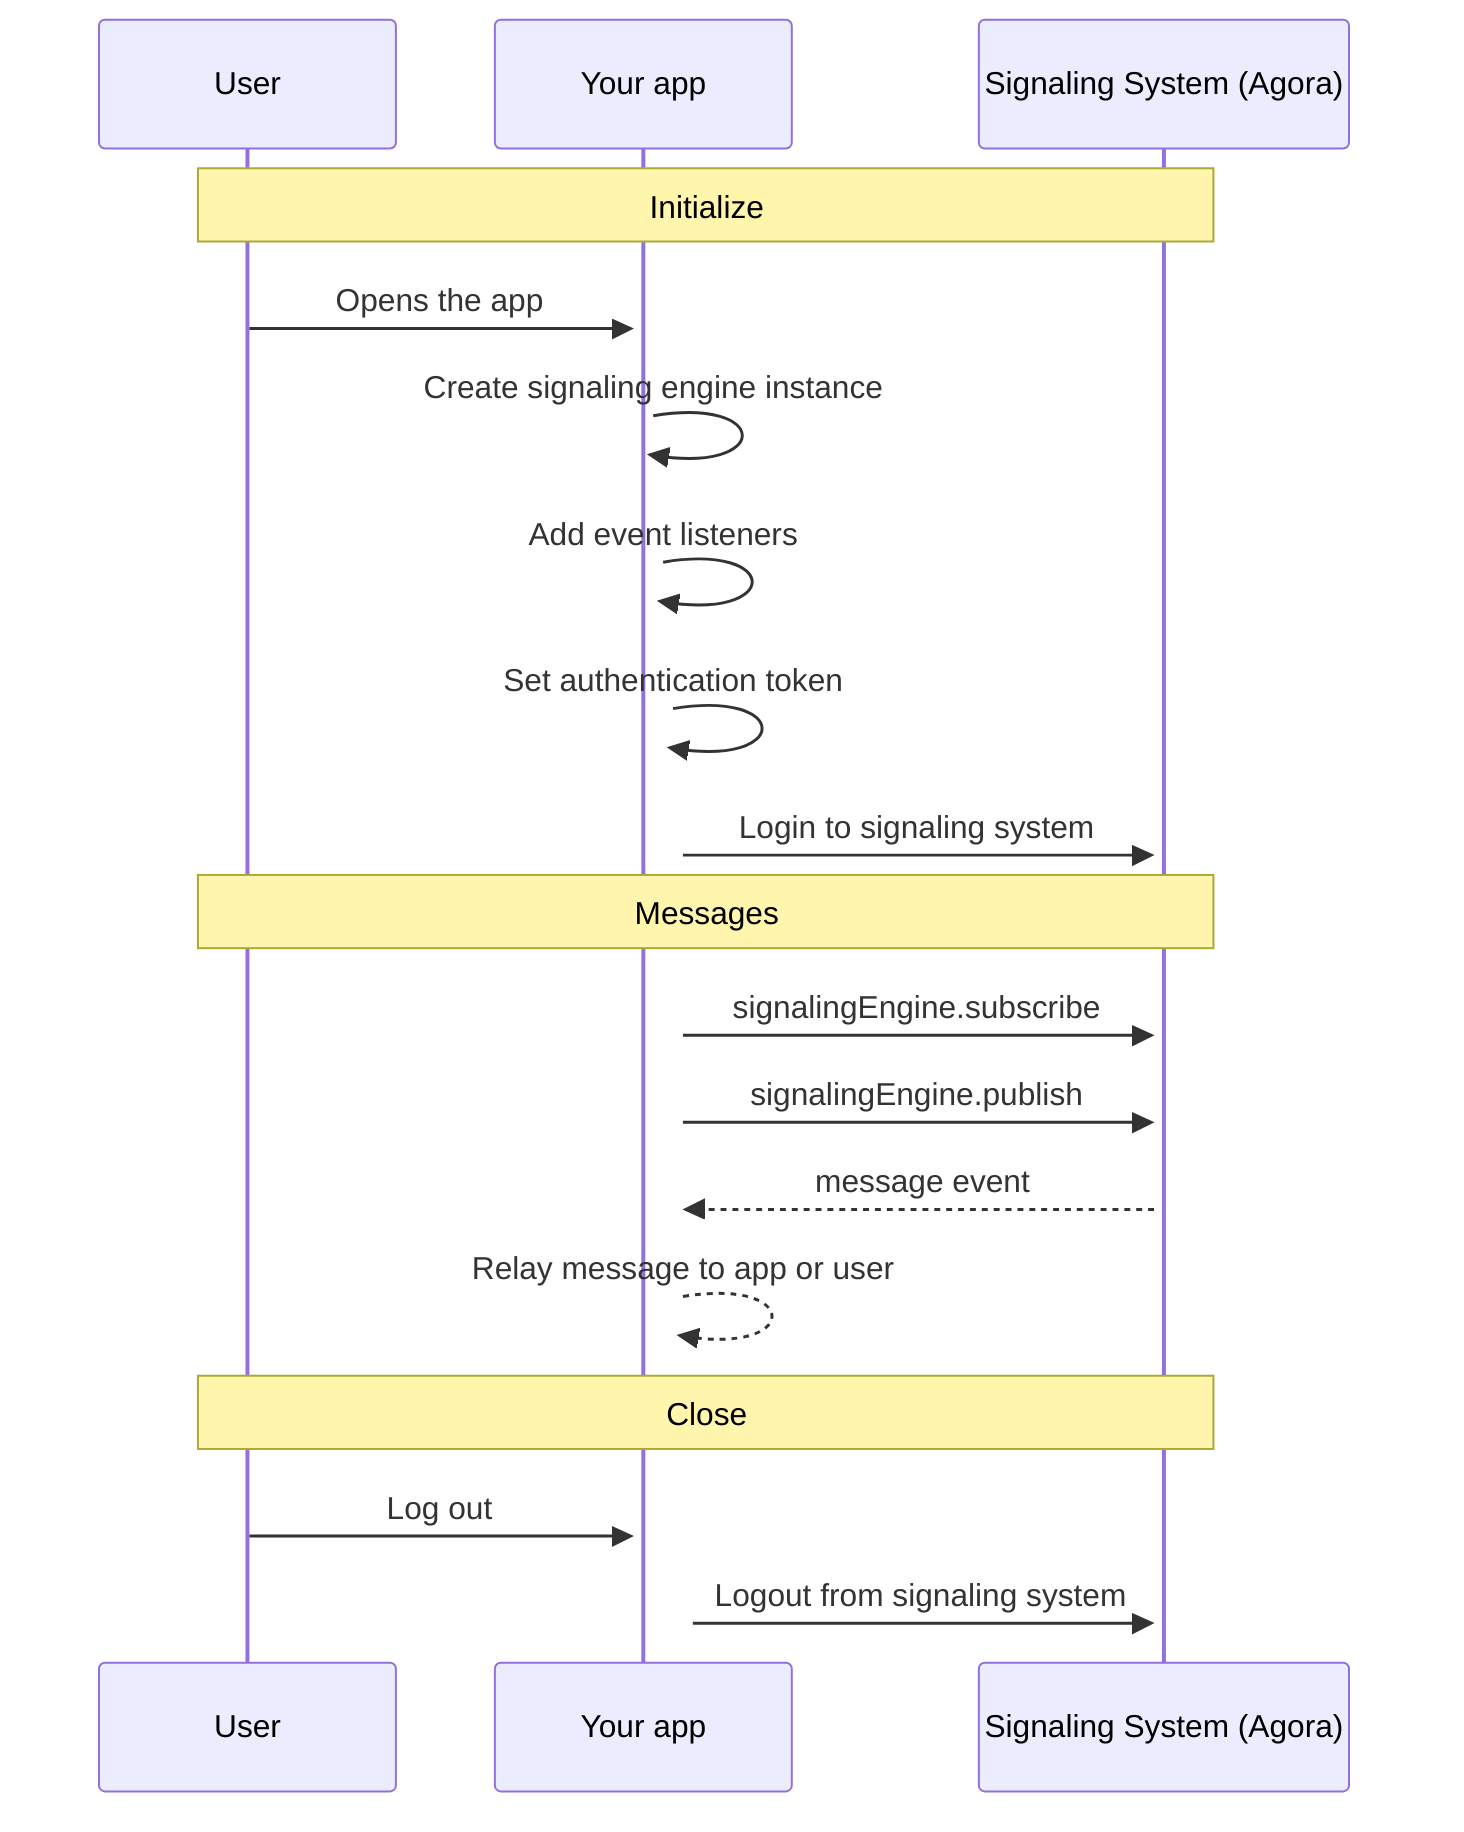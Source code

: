 sequenceDiagram
    participant User
    participant YourApp as Your app
    participant Agora as Signaling System (Agora)

    Note over User, Agora: Initialize
    User->>+YourApp: Opens the app
    YourApp->>+YourApp: Create signaling engine instance
    YourApp->>+YourApp: Add event listeners
    YourApp->>+YourApp: Set authentication token
    YourApp->>+Agora: Login to signaling system

    Note over User, Agora: Messages
    YourApp->>+Agora: signalingEngine.subscribe
    YourApp->>+Agora: signalingEngine.publish
    Agora-->>YourApp: message event
    YourApp-->>YourApp: Relay message to app or user

    Note over User, Agora: Close
    User->>+YourApp: Log out
    YourApp->>+Agora: Logout from signaling system